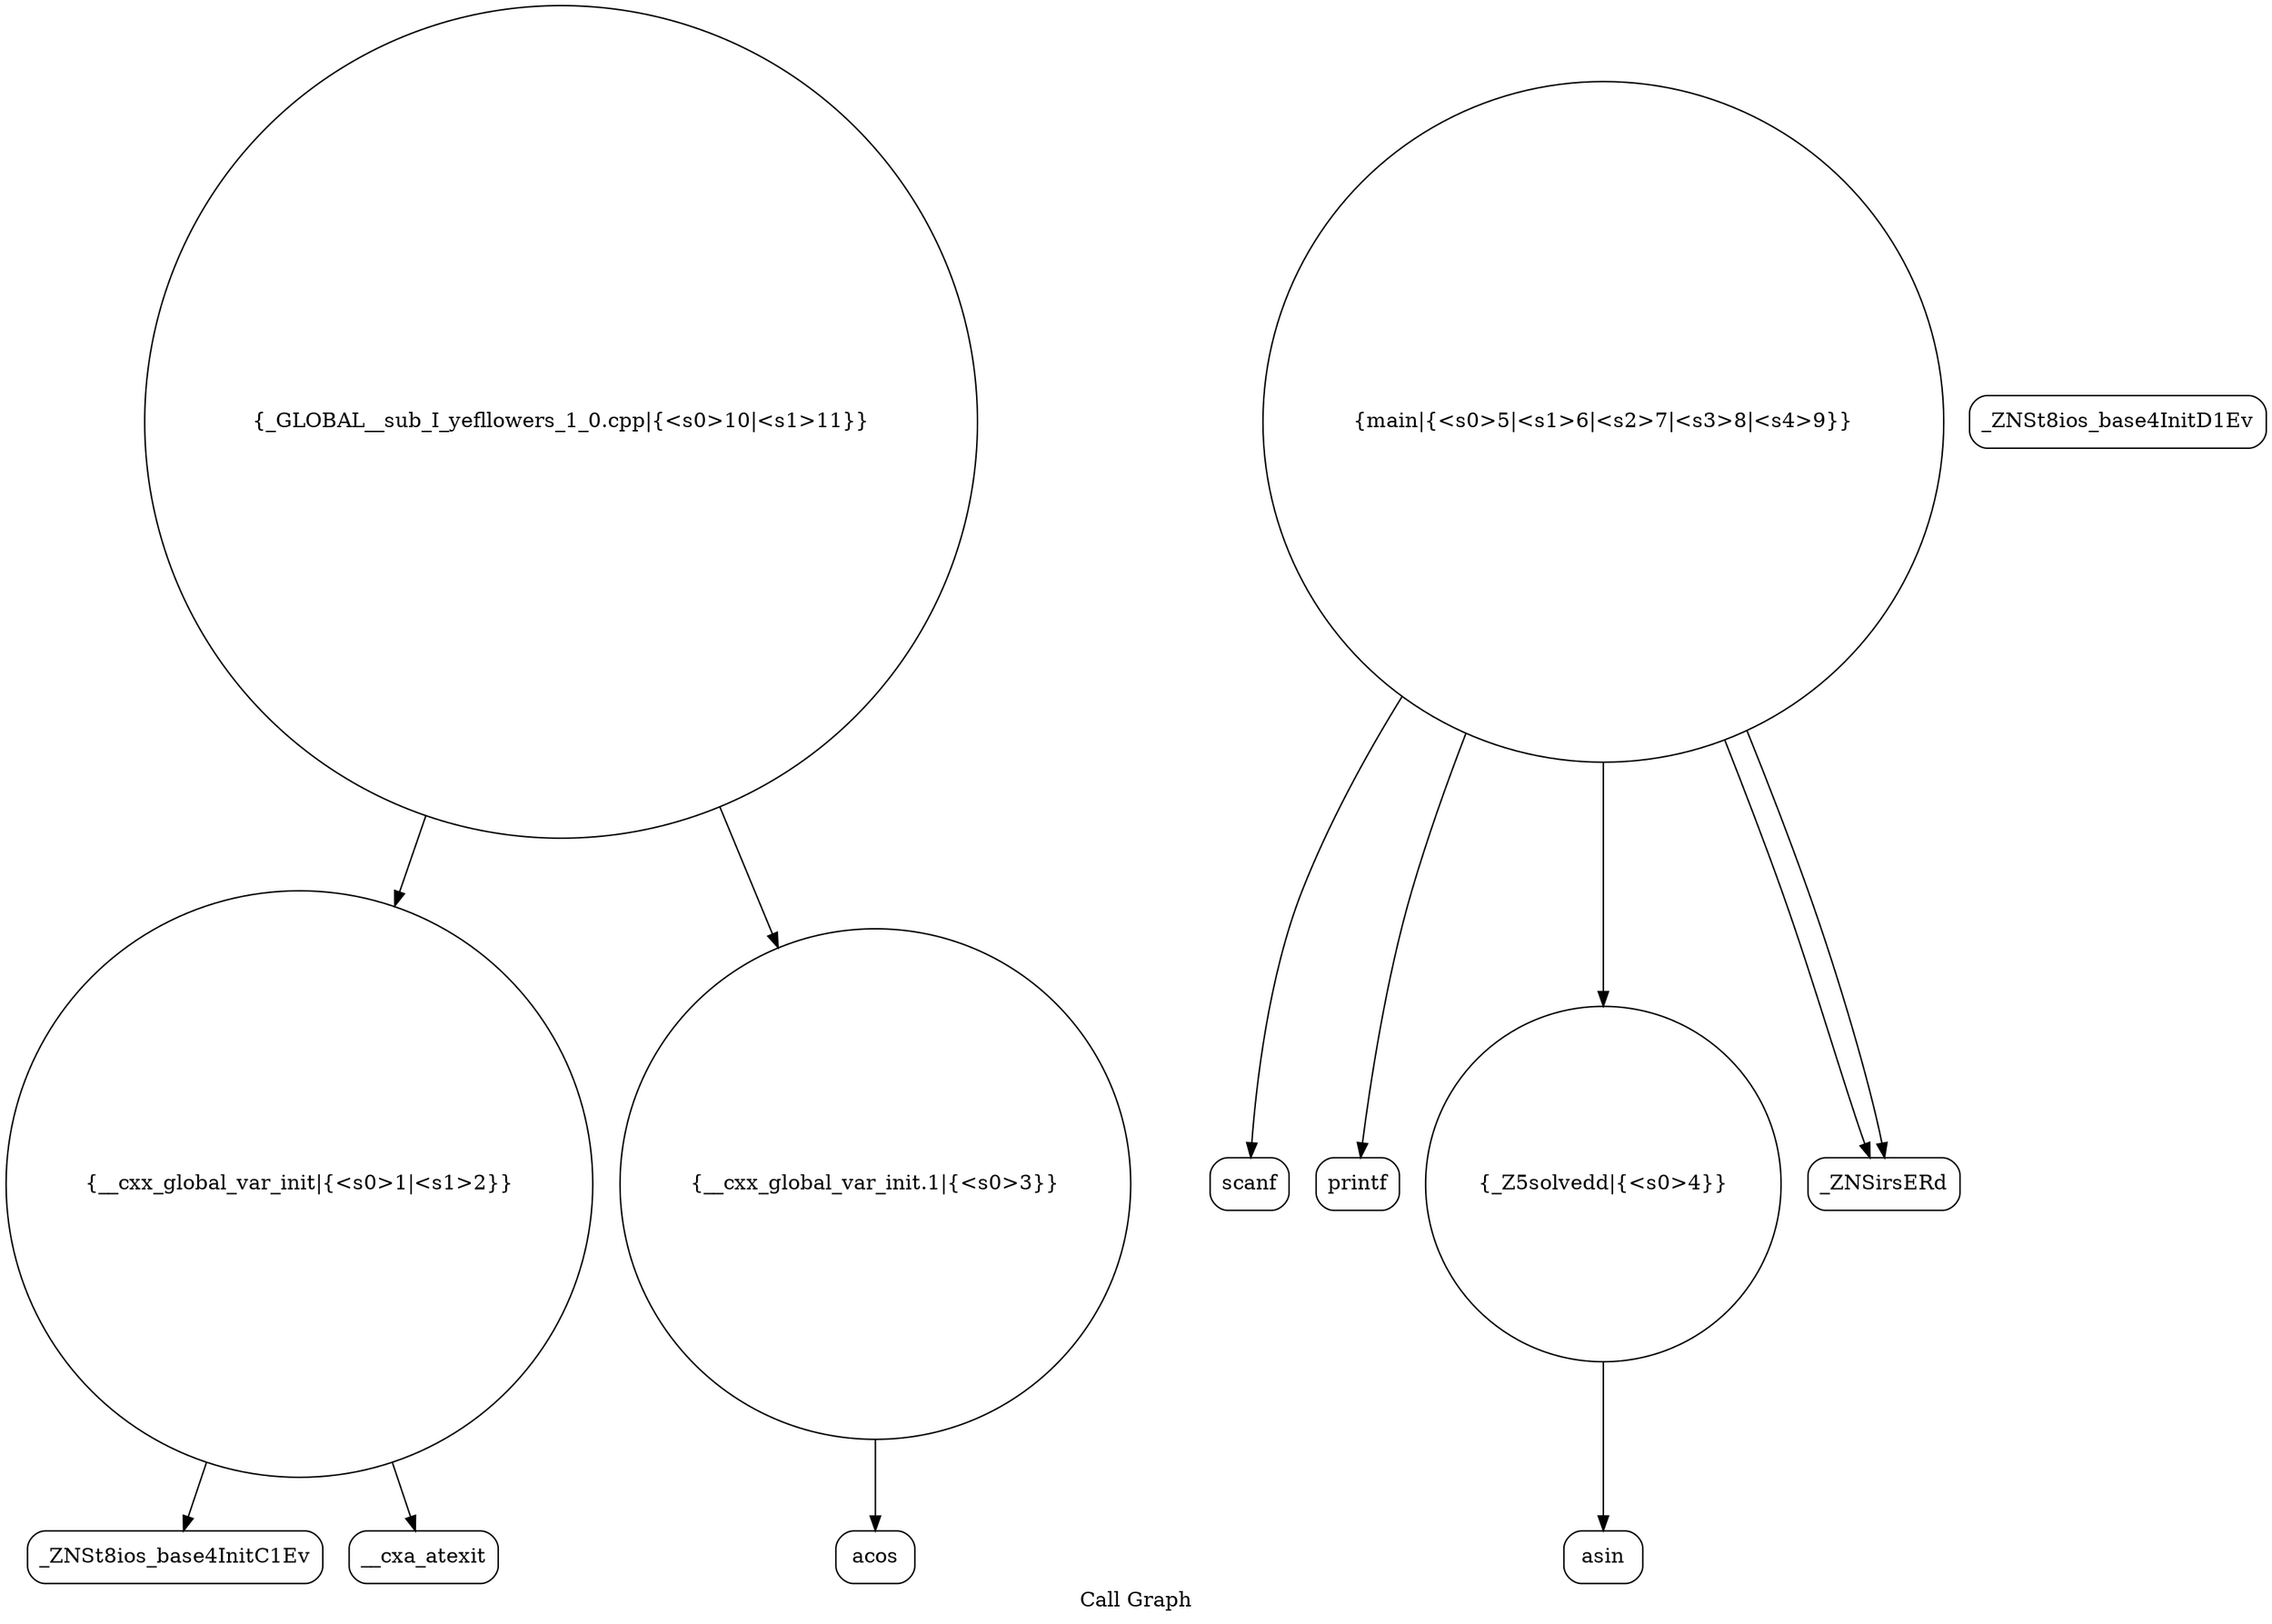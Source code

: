 digraph "Call Graph" {
	label="Call Graph";

	Node0x5626a4a302e0 [shape=record,shape=circle,label="{__cxx_global_var_init|{<s0>1|<s1>2}}"];
	Node0x5626a4a302e0:s0 -> Node0x5626a4a30770[color=black];
	Node0x5626a4a302e0:s1 -> Node0x5626a4a30870[color=black];
	Node0x5626a4a30a70 [shape=record,shape=Mrecord,label="{asin}"];
	Node0x5626a4a307f0 [shape=record,shape=Mrecord,label="{_ZNSt8ios_base4InitD1Ev}"];
	Node0x5626a4a30b70 [shape=record,shape=Mrecord,label="{scanf}"];
	Node0x5626a4a308f0 [shape=record,shape=circle,label="{__cxx_global_var_init.1|{<s0>3}}"];
	Node0x5626a4a308f0:s0 -> Node0x5626a4a30970[color=black];
	Node0x5626a4a30c70 [shape=record,shape=Mrecord,label="{printf}"];
	Node0x5626a4a309f0 [shape=record,shape=circle,label="{_Z5solvedd|{<s0>4}}"];
	Node0x5626a4a309f0:s0 -> Node0x5626a4a30a70[color=black];
	Node0x5626a4a30770 [shape=record,shape=Mrecord,label="{_ZNSt8ios_base4InitC1Ev}"];
	Node0x5626a4a30af0 [shape=record,shape=circle,label="{main|{<s0>5|<s1>6|<s2>7|<s3>8|<s4>9}}"];
	Node0x5626a4a30af0:s0 -> Node0x5626a4a30b70[color=black];
	Node0x5626a4a30af0:s1 -> Node0x5626a4a30bf0[color=black];
	Node0x5626a4a30af0:s2 -> Node0x5626a4a30bf0[color=black];
	Node0x5626a4a30af0:s3 -> Node0x5626a4a309f0[color=black];
	Node0x5626a4a30af0:s4 -> Node0x5626a4a30c70[color=black];
	Node0x5626a4a30870 [shape=record,shape=Mrecord,label="{__cxa_atexit}"];
	Node0x5626a4a30bf0 [shape=record,shape=Mrecord,label="{_ZNSirsERd}"];
	Node0x5626a4a30970 [shape=record,shape=Mrecord,label="{acos}"];
	Node0x5626a4a30cf0 [shape=record,shape=circle,label="{_GLOBAL__sub_I_yefllowers_1_0.cpp|{<s0>10|<s1>11}}"];
	Node0x5626a4a30cf0:s0 -> Node0x5626a4a302e0[color=black];
	Node0x5626a4a30cf0:s1 -> Node0x5626a4a308f0[color=black];
}
